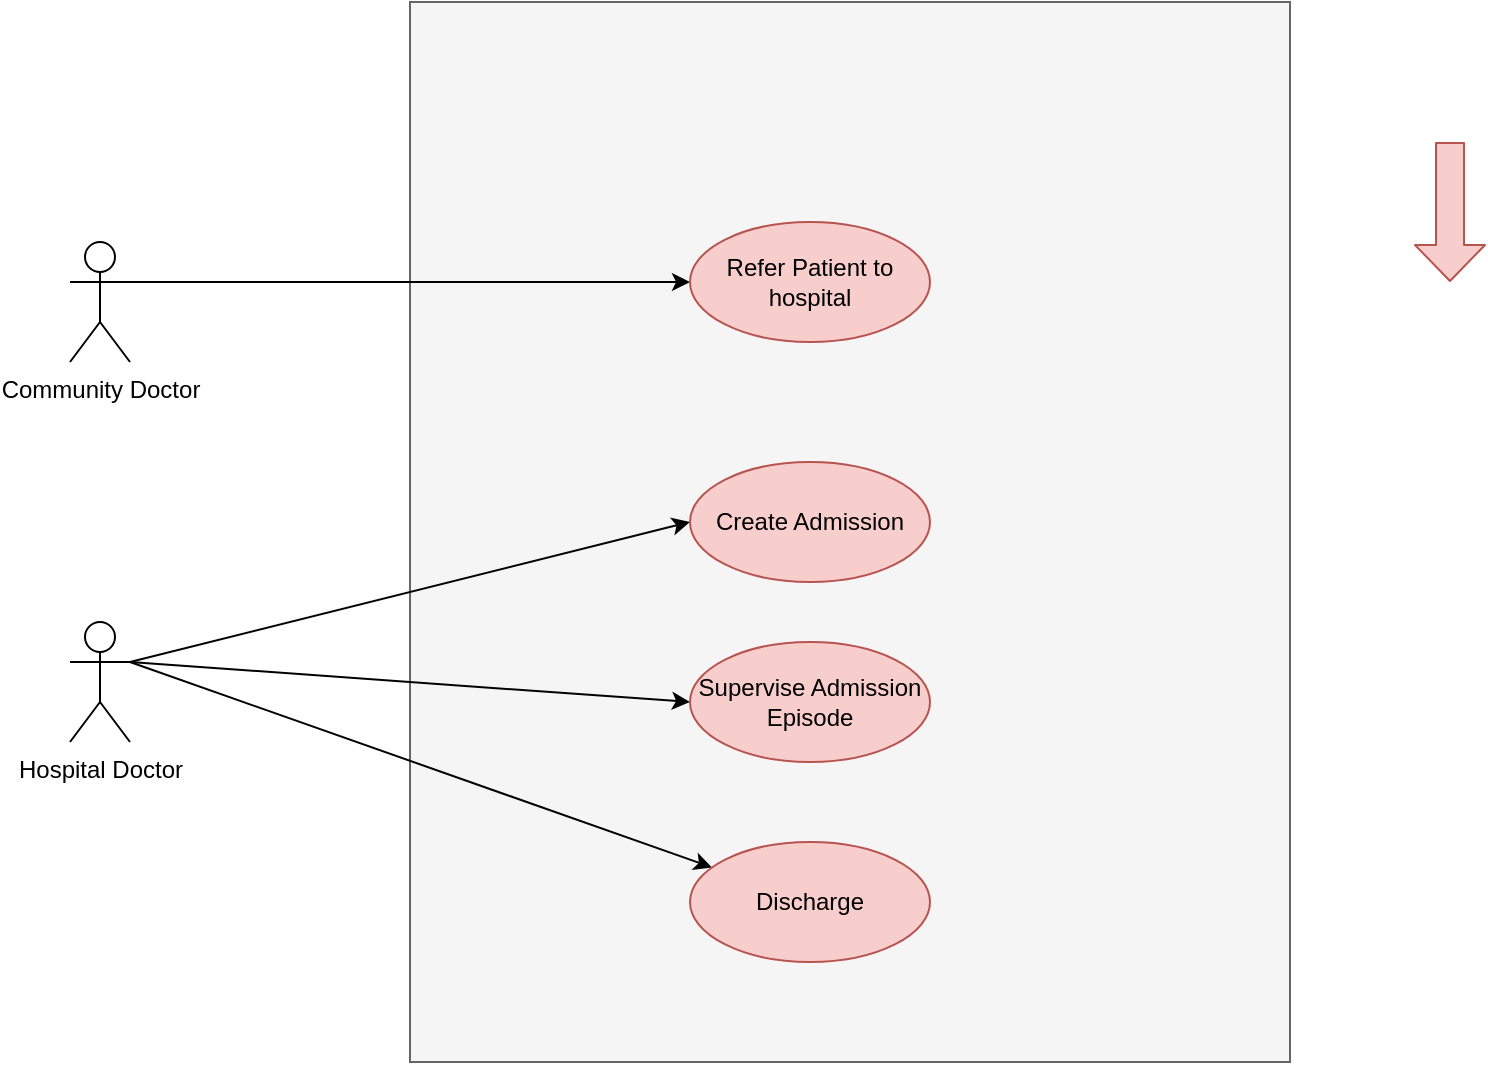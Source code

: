<mxfile>
    <diagram id="Q35nkXDOYnak19b9fNSp" name="Page-1">
        <mxGraphModel dx="584" dy="494" grid="1" gridSize="10" guides="1" tooltips="1" connect="1" arrows="1" fold="1" page="1" pageScale="1" pageWidth="850" pageHeight="1100" math="0" shadow="0">
            <root>
                <mxCell id="0"/>
                <mxCell id="1" parent="0"/>
                <mxCell id="2" value="" style="whiteSpace=wrap;html=1;fillColor=#f5f5f5;strokeColor=#666666;fontColor=#333333;" parent="1" vertex="1">
                    <mxGeometry x="270" y="110" width="440" height="530" as="geometry"/>
                </mxCell>
                <mxCell id="14" style="edgeStyle=none;rounded=0;orthogonalLoop=1;jettySize=auto;html=1;exitX=1;exitY=0.333;exitDx=0;exitDy=0;exitPerimeter=0;" parent="1" source="5" target="7" edge="1">
                    <mxGeometry relative="1" as="geometry"/>
                </mxCell>
                <mxCell id="5" value="Community Doctor" style="shape=umlActor;verticalLabelPosition=bottom;verticalAlign=top;html=1;" parent="1" vertex="1">
                    <mxGeometry x="100" y="230" width="30" height="60" as="geometry"/>
                </mxCell>
                <mxCell id="10" value="" style="rounded=0;orthogonalLoop=1;jettySize=auto;html=1;entryX=0;entryY=0.5;entryDx=0;entryDy=0;" parent="1" target="9" edge="1">
                    <mxGeometry relative="1" as="geometry">
                        <mxPoint x="130" y="440" as="sourcePoint"/>
                    </mxGeometry>
                </mxCell>
                <mxCell id="22" style="rounded=0;orthogonalLoop=1;jettySize=auto;html=1;exitX=1;exitY=0.333;exitDx=0;exitDy=0;exitPerimeter=0;" parent="1" source="6" target="21" edge="1">
                    <mxGeometry relative="1" as="geometry"/>
                </mxCell>
                <mxCell id="24" style="edgeStyle=none;rounded=0;orthogonalLoop=1;jettySize=auto;html=1;exitX=1;exitY=0.333;exitDx=0;exitDy=0;exitPerimeter=0;entryX=0;entryY=0.5;entryDx=0;entryDy=0;" parent="1" source="6" target="23" edge="1">
                    <mxGeometry relative="1" as="geometry"/>
                </mxCell>
                <mxCell id="6" value="Hospital Doctor" style="shape=umlActor;verticalLabelPosition=bottom;verticalAlign=top;html=1;" parent="1" vertex="1">
                    <mxGeometry x="100" y="420" width="30" height="60" as="geometry"/>
                </mxCell>
                <mxCell id="7" value="Refer Patient to hospital" style="ellipse;whiteSpace=wrap;html=1;fillColor=#f8cecc;strokeColor=#b85450;" parent="1" vertex="1">
                    <mxGeometry x="410" y="220" width="120" height="60" as="geometry"/>
                </mxCell>
                <mxCell id="9" value="Create Admission" style="ellipse;whiteSpace=wrap;html=1;fillColor=#f8cecc;strokeColor=#b85450;" parent="1" vertex="1">
                    <mxGeometry x="410" y="340" width="120" height="60" as="geometry"/>
                </mxCell>
                <mxCell id="20" value="" style="shape=flexArrow;endArrow=classic;html=1;fillColor=#f8cecc;strokeColor=#b85450;width=14;endSize=5.67;" parent="1" edge="1">
                    <mxGeometry width="50" height="50" relative="1" as="geometry">
                        <mxPoint x="790" y="180" as="sourcePoint"/>
                        <mxPoint x="790" y="250" as="targetPoint"/>
                    </mxGeometry>
                </mxCell>
                <mxCell id="21" value="Discharge" style="ellipse;whiteSpace=wrap;html=1;fillColor=#f8cecc;strokeColor=#b85450;" parent="1" vertex="1">
                    <mxGeometry x="410" y="530" width="120" height="60" as="geometry"/>
                </mxCell>
                <mxCell id="23" value="Supervise Admission Episode" style="ellipse;whiteSpace=wrap;html=1;fillColor=#f8cecc;strokeColor=#b85450;" parent="1" vertex="1">
                    <mxGeometry x="410" y="430" width="120" height="60" as="geometry"/>
                </mxCell>
            </root>
        </mxGraphModel>
    </diagram>
    <diagram id="2tJ1_bGy8_iOVefuROP_" name="Page-2">
        <mxGraphModel dx="820" dy="494" grid="1" gridSize="10" guides="1" tooltips="1" connect="1" arrows="1" fold="1" page="1" pageScale="1" pageWidth="850" pageHeight="1100" math="0" shadow="0">
            <root>
                <mxCell id="_pPX-SUcBRXQyfFgPl9u-0"/>
                <mxCell id="_pPX-SUcBRXQyfFgPl9u-1" parent="_pPX-SUcBRXQyfFgPl9u-0"/>
                <mxCell id="_pPX-SUcBRXQyfFgPl9u-2" value="" style="whiteSpace=wrap;html=1;" vertex="1" parent="_pPX-SUcBRXQyfFgPl9u-1">
                    <mxGeometry x="310" y="40" width="350" height="590" as="geometry"/>
                </mxCell>
                <mxCell id="_pPX-SUcBRXQyfFgPl9u-3" value="use case" style="ellipse;whiteSpace=wrap;html=1;fillColor=#fff2cc;strokeColor=#d6b656;" vertex="1" parent="_pPX-SUcBRXQyfFgPl9u-1">
                    <mxGeometry x="440" y="90" width="120" height="60" as="geometry"/>
                </mxCell>
                <mxCell id="_pPX-SUcBRXQyfFgPl9u-5" style="rounded=0;orthogonalLoop=1;jettySize=auto;html=1;exitX=1;exitY=0.333;exitDx=0;exitDy=0;exitPerimeter=0;" edge="1" parent="_pPX-SUcBRXQyfFgPl9u-1" source="_pPX-SUcBRXQyfFgPl9u-4" target="_pPX-SUcBRXQyfFgPl9u-3">
                    <mxGeometry relative="1" as="geometry"/>
                </mxCell>
                <mxCell id="_pPX-SUcBRXQyfFgPl9u-4" value="Actor" style="shape=umlActor;verticalLabelPosition=bottom;verticalAlign=top;html=1;" vertex="1" parent="_pPX-SUcBRXQyfFgPl9u-1">
                    <mxGeometry x="110" y="110" width="30" height="60" as="geometry"/>
                </mxCell>
                <mxCell id="_pPX-SUcBRXQyfFgPl9u-6" value="Actor" style="shape=umlActor;verticalLabelPosition=bottom;verticalAlign=top;html=1;" vertex="1" parent="_pPX-SUcBRXQyfFgPl9u-1">
                    <mxGeometry x="110" y="250" width="30" height="60" as="geometry"/>
                </mxCell>
                <mxCell id="_pPX-SUcBRXQyfFgPl9u-7" style="rounded=0;orthogonalLoop=1;jettySize=auto;html=1;exitX=1;exitY=0.333;exitDx=0;exitDy=0;exitPerimeter=0;" edge="1" source="_pPX-SUcBRXQyfFgPl9u-6" target="_pPX-SUcBRXQyfFgPl9u-8" parent="_pPX-SUcBRXQyfFgPl9u-1">
                    <mxGeometry relative="1" as="geometry"/>
                </mxCell>
                <mxCell id="_pPX-SUcBRXQyfFgPl9u-8" value="use case" style="ellipse;whiteSpace=wrap;html=1;fillColor=#f8cecc;strokeColor=#b85450;" vertex="1" parent="_pPX-SUcBRXQyfFgPl9u-1">
                    <mxGeometry x="440" y="230" width="120" height="60" as="geometry"/>
                </mxCell>
                <mxCell id="_pPX-SUcBRXQyfFgPl9u-9" value="Actor" style="shape=umlActor;verticalLabelPosition=bottom;verticalAlign=top;html=1;" vertex="1" parent="_pPX-SUcBRXQyfFgPl9u-1">
                    <mxGeometry x="110" y="440" width="30" height="60" as="geometry"/>
                </mxCell>
                <mxCell id="_pPX-SUcBRXQyfFgPl9u-10" style="rounded=0;orthogonalLoop=1;jettySize=auto;html=1;exitX=1;exitY=0.333;exitDx=0;exitDy=0;exitPerimeter=0;" edge="1" source="_pPX-SUcBRXQyfFgPl9u-9" target="_pPX-SUcBRXQyfFgPl9u-11" parent="_pPX-SUcBRXQyfFgPl9u-1">
                    <mxGeometry relative="1" as="geometry"/>
                </mxCell>
                <mxCell id="_pPX-SUcBRXQyfFgPl9u-11" value="use case" style="ellipse;whiteSpace=wrap;html=1;fillColor=#e1d5e7;strokeColor=#9673a6;" vertex="1" parent="_pPX-SUcBRXQyfFgPl9u-1">
                    <mxGeometry x="440" y="420" width="120" height="60" as="geometry"/>
                </mxCell>
                <mxCell id="_pPX-SUcBRXQyfFgPl9u-12" style="rounded=0;orthogonalLoop=1;jettySize=auto;html=1;exitX=1;exitY=0.333;exitDx=0;exitDy=0;exitPerimeter=0;" edge="1" parent="_pPX-SUcBRXQyfFgPl9u-1" source="_pPX-SUcBRXQyfFgPl9u-9" target="_pPX-SUcBRXQyfFgPl9u-8">
                    <mxGeometry relative="1" as="geometry">
                        <mxPoint x="150" y="470" as="sourcePoint"/>
                        <mxPoint x="450.092" y="461.664" as="targetPoint"/>
                    </mxGeometry>
                </mxCell>
                <mxCell id="_pPX-SUcBRXQyfFgPl9u-13" style="rounded=0;orthogonalLoop=1;jettySize=auto;html=1;exitX=0.667;exitY=0.3;exitDx=0;exitDy=0;exitPerimeter=0;" edge="1" parent="_pPX-SUcBRXQyfFgPl9u-1" source="_pPX-SUcBRXQyfFgPl9u-6" target="_pPX-SUcBRXQyfFgPl9u-3">
                    <mxGeometry relative="1" as="geometry">
                        <mxPoint x="130" y="310" as="sourcePoint"/>
                        <mxPoint x="449.862" y="132.299" as="targetPoint"/>
                    </mxGeometry>
                </mxCell>
            </root>
        </mxGraphModel>
    </diagram>
</mxfile>